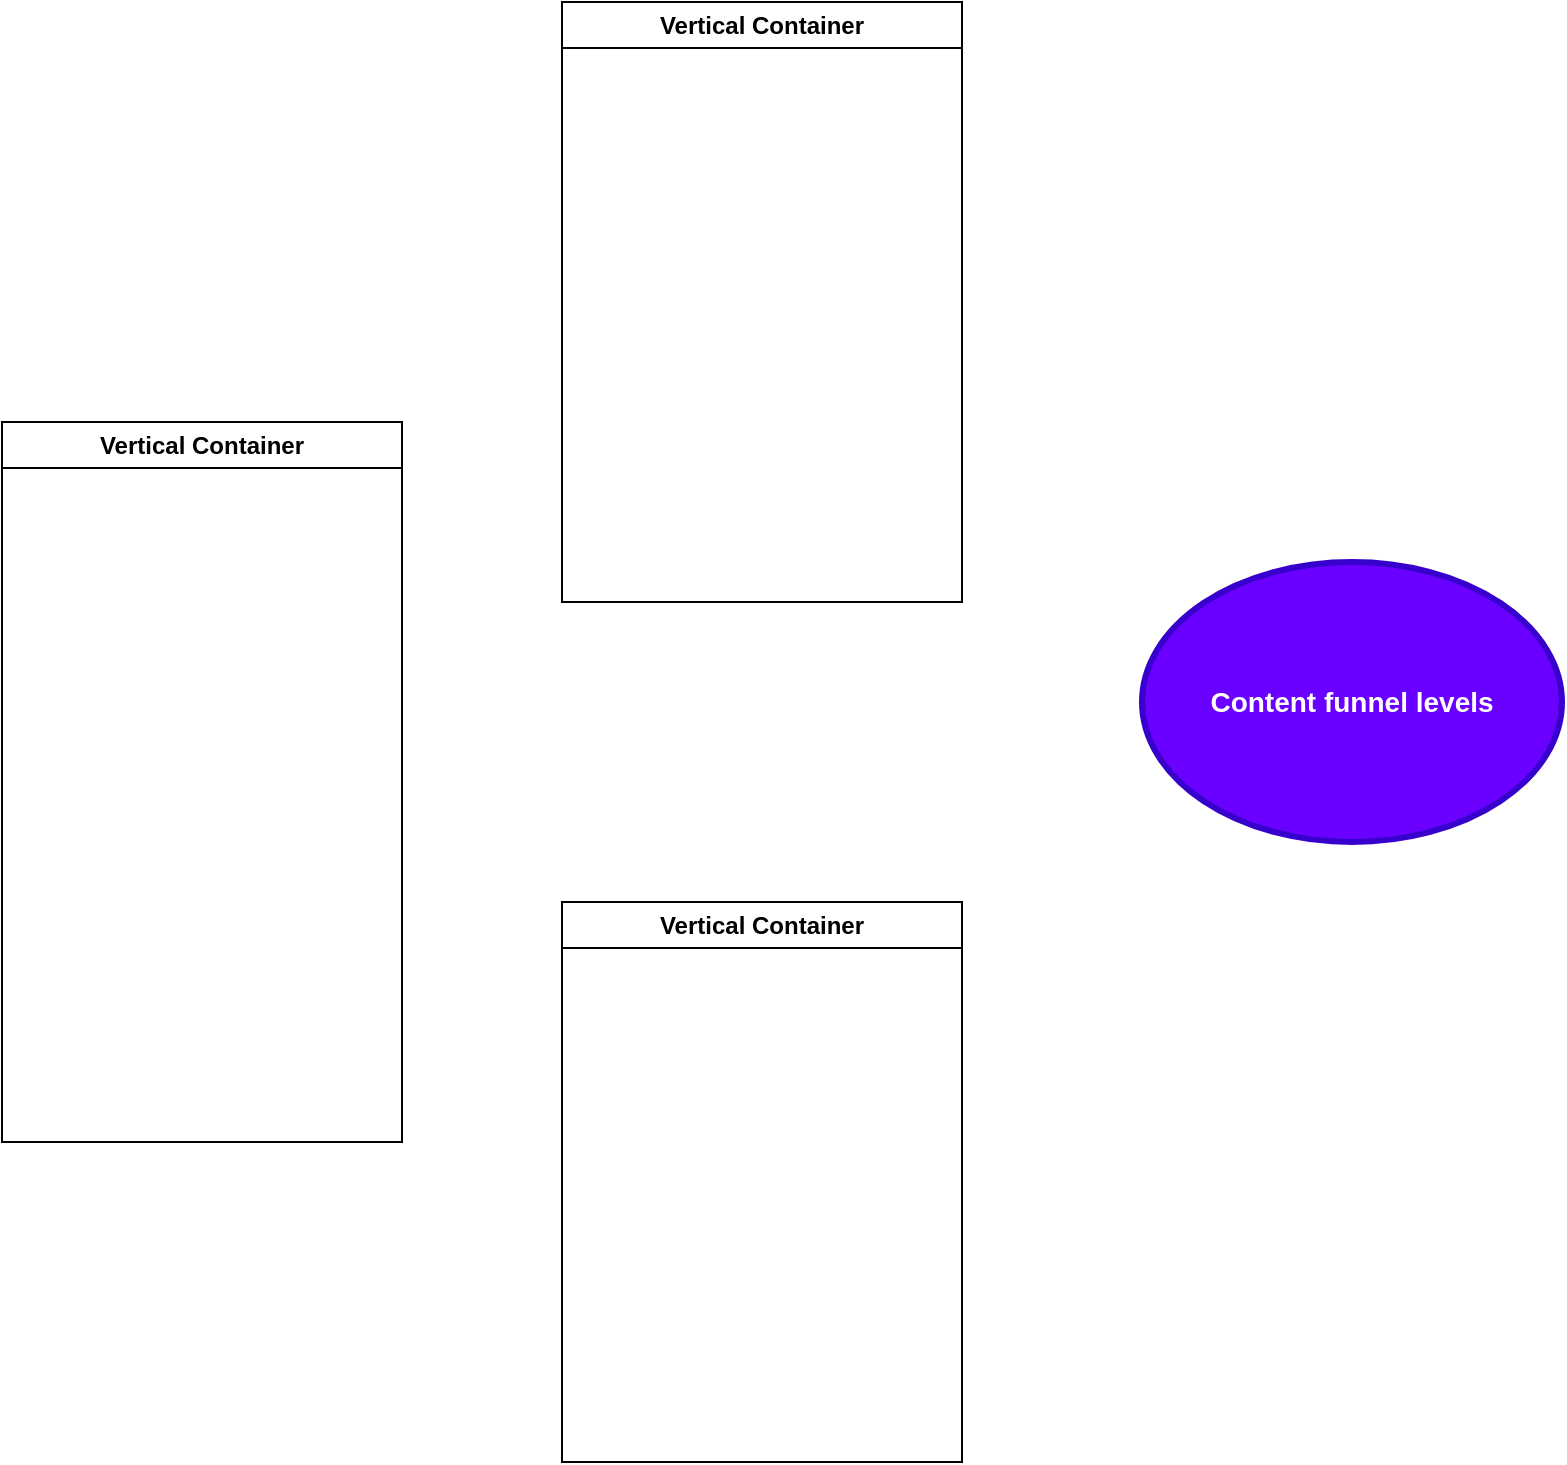 <mxfile version="20.8.4" type="github">
  <diagram id="W-XU7vy2OOlPiPGa_6Xz" name="Сторінка-1">
    <mxGraphModel dx="1781" dy="533" grid="1" gridSize="10" guides="1" tooltips="1" connect="1" arrows="1" fold="1" page="1" pageScale="1" pageWidth="827" pageHeight="1169" math="0" shadow="0">
      <root>
        <mxCell id="0" />
        <mxCell id="1" parent="0" />
        <mxCell id="xw8NrH_wL4yB2DSa02c_-1" value="Vertical Container" style="swimlane;whiteSpace=wrap;html=1;" vertex="1" parent="1">
          <mxGeometry x="80" y="90" width="200" height="300" as="geometry" />
        </mxCell>
        <mxCell id="xw8NrH_wL4yB2DSa02c_-2" value="Vertical Container" style="swimlane;whiteSpace=wrap;html=1;" vertex="1" parent="1">
          <mxGeometry x="80" y="540" width="200" height="280" as="geometry" />
        </mxCell>
        <mxCell id="xw8NrH_wL4yB2DSa02c_-3" value="Vertical Container" style="swimlane;whiteSpace=wrap;html=1;" vertex="1" parent="1">
          <mxGeometry x="-200" y="300" width="200" height="360" as="geometry" />
        </mxCell>
        <mxCell id="xw8NrH_wL4yB2DSa02c_-4" value="&lt;font style=&quot;font-size: 14px;&quot;&gt;&lt;b&gt;Content funnel levels&lt;/b&gt;&lt;/font&gt;" style="ellipse;whiteSpace=wrap;html=1;fillColor=#6a00ff;fontColor=#ffffff;strokeColor=#3700CC;strokeWidth=3;" vertex="1" parent="1">
          <mxGeometry x="370" y="370" width="210" height="140" as="geometry" />
        </mxCell>
      </root>
    </mxGraphModel>
  </diagram>
</mxfile>
